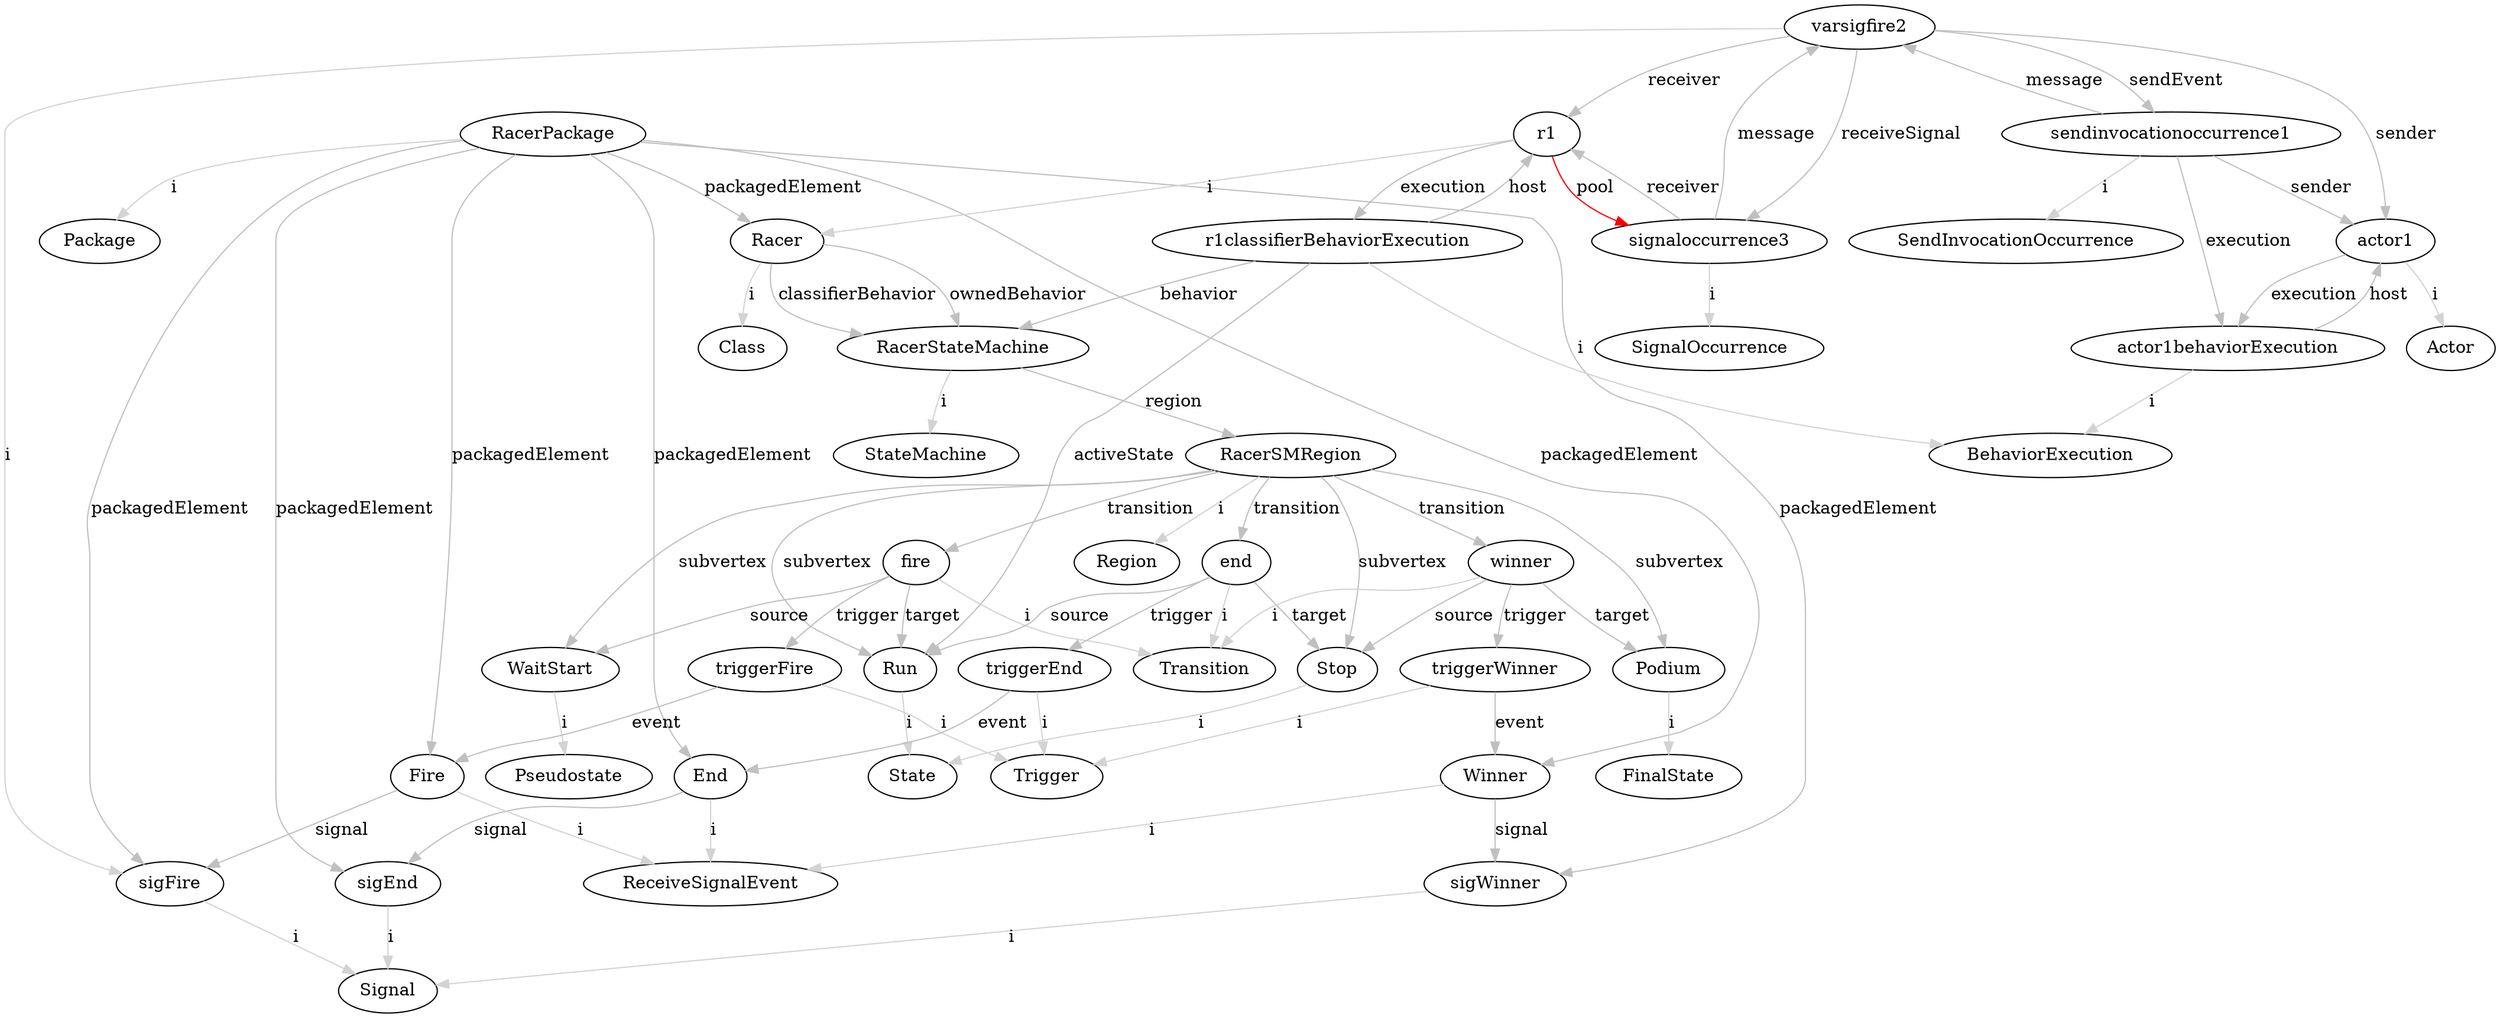 digraph umlMetamodel {
	"RacerPackage" -> "Package" [label="i", color="lightgrey"]
	"RacerPackage" -> "Racer" [label="packagedElement", color="grey"]
	"Racer" -> "Class" [label="i", color="lightgrey"]
	"Racer" -> "RacerStateMachine" [label="classifierBehavior", color="grey"]
	"Racer" -> "RacerStateMachine" [label="ownedBehavior", color="grey"]
	"RacerStateMachine" -> "StateMachine" [label="i", color="lightgrey"]
	"RacerStateMachine" -> "RacerSMRegion" [label="region", color="grey"]
	"RacerSMRegion" -> "Region" [label="i", color="lightgrey"]
	"RacerSMRegion" -> "WaitStart" [label="subvertex", color="grey"]
	"WaitStart" -> "Pseudostate" [label="i", color="lightgrey"]
	"RacerSMRegion" -> "Run" [label="subvertex", color="grey"]
	"Run" -> "State" [label="i", color="lightgrey"]
	"RacerSMRegion" -> "Stop" [label="subvertex", color="grey"]
	"Stop" -> "State" [label="i", color="lightgrey"]
	"RacerSMRegion" -> "Podium" [label="subvertex", color="grey"]
	"Podium" -> "FinalState" [label="i", color="lightgrey"]
	"RacerSMRegion" -> "fire" [label="transition", color="grey"]
	"fire" -> "Transition" [label="i", color="lightgrey"]
	"fire" -> "WaitStart" [label="source", color="grey"]
	"fire" -> "Run" [label="target", color="grey"]
	"triggerFire" -> "Trigger" [label="i", color="lightgrey"]
	"RacerSMRegion" -> "end" [label="transition", color="grey"]
	"end" -> "Transition" [label="i", color="lightgrey"]
	"end" -> "Run" [label="source", color="grey"]
	"end" -> "Stop" [label="target", color="grey"]
	"end" -> "triggerEnd" [label="trigger", color="grey"]
	"triggerEnd" -> "Trigger" [label="i", color="lightgrey"]
	"triggerEnd" -> "End" [label="event", color="grey"]
	"RacerSMRegion" -> "winner" [label="transition", color="grey"]
	"winner" -> "Transition" [label="i", color="lightgrey"]
	"winner" -> "Stop" [label="source", color="grey"]
	"winner" -> "Podium" [label="target", color="grey"]
	"winner" -> "triggerWinner" [label="trigger", color="grey"]
	"triggerWinner" -> "Trigger" [label="i", color="lightgrey"]
	"triggerWinner" -> "Winner" [label="event", color="grey"]
	"RacerPackage" -> "sigFire" [label="packagedElement", color="grey"]
	"sigFire" -> "Signal" [label="i", color="lightgrey"]
	"RacerPackage" -> "Fire" [label="packagedElement", color="grey"]
	"Fire" -> "ReceiveSignalEvent" [label="i", color="lightgrey"]
	"Fire" -> "sigFire" [label="signal", color="grey"]
	"RacerPackage" -> "sigEnd" [label="packagedElement", color="grey"]
	"sigEnd" -> "Signal" [label="i", color="lightgrey"]
	"RacerPackage" -> "End" [label="packagedElement", color="grey"]
	"End" -> "ReceiveSignalEvent" [label="i", color="lightgrey"]
	"End" -> "sigEnd" [label="signal", color="grey"]
	"RacerPackage" -> "sigWinner" [label="packagedElement", color="grey"]
	"sigWinner" -> "Signal" [label="i", color="lightgrey"]
	"RacerPackage" -> "Winner" [label="packagedElement", color="grey"]
	"Winner" -> "ReceiveSignalEvent" [label="i", color="lightgrey"]
	"Winner" -> "sigWinner" [label="signal", color="grey"]
	"r1" -> "Racer" [label="i", color="lightgrey"]
	"r1classifierBehaviorExecution" -> "BehaviorExecution" [label="i", color="lightgrey"]
	"r1" -> "r1classifierBehaviorExecution" [label="execution", color="grey"]
	"r1classifierBehaviorExecution" -> "r1" [label="host", color="grey"]
	"r1classifierBehaviorExecution" -> "RacerStateMachine" [label="behavior", color="grey"]
	"actor1" -> "Actor" [label="i", color="lightgrey"]
	"actor1behaviorExecution" -> "BehaviorExecution" [label="i", color="lightgrey"]
	"actor1" -> "actor1behaviorExecution" [label="execution", color="grey"]
	"actor1behaviorExecution" -> "actor1" [label="host", color="grey"]
	"sendinvocationoccurrence1" -> "SendInvocationOccurrence" [label="i", color="lightgrey"]
	"sendinvocationoccurrence1" -> "varsigfire2" [label="message", color="grey"]
	"varsigfire2" -> "sendinvocationoccurrence1" [label="sendEvent", color="grey"]
	"varsigfire2" -> "signaloccurrence3" [label="receiveSignal", color="grey"]
	"signaloccurrence3" -> "varsigfire2" [label="message", color="grey"]
	"signaloccurrence3" -> "SignalOccurrence" [label="i", color="lightgrey"]
	"varsigfire2" -> "sigFire" [label="i", color="lightgrey"]
	"signaloccurrence3" -> "r1" [label="receiver", color="grey"]
	"varsigfire2" -> "actor1" [label="sender", color="grey"]
	"sendinvocationoccurrence1" -> "actor1" [label="sender", color="grey"]
	"varsigfire2" -> "r1" [label="receiver", color="grey"]
	"sendinvocationoccurrence1" -> "actor1behaviorExecution" [label="execution", color="grey"]
	"triggerFire" -> "Fire" [label="event", color="grey"]
	"fire" -> "triggerFire" [label="trigger", color="grey"]
	"r1classifierBehaviorExecution" -> "Run" [label="activeState", color="grey"]
	"r1" -> "signaloccurrence3" [label="pool", color="red"]
}
